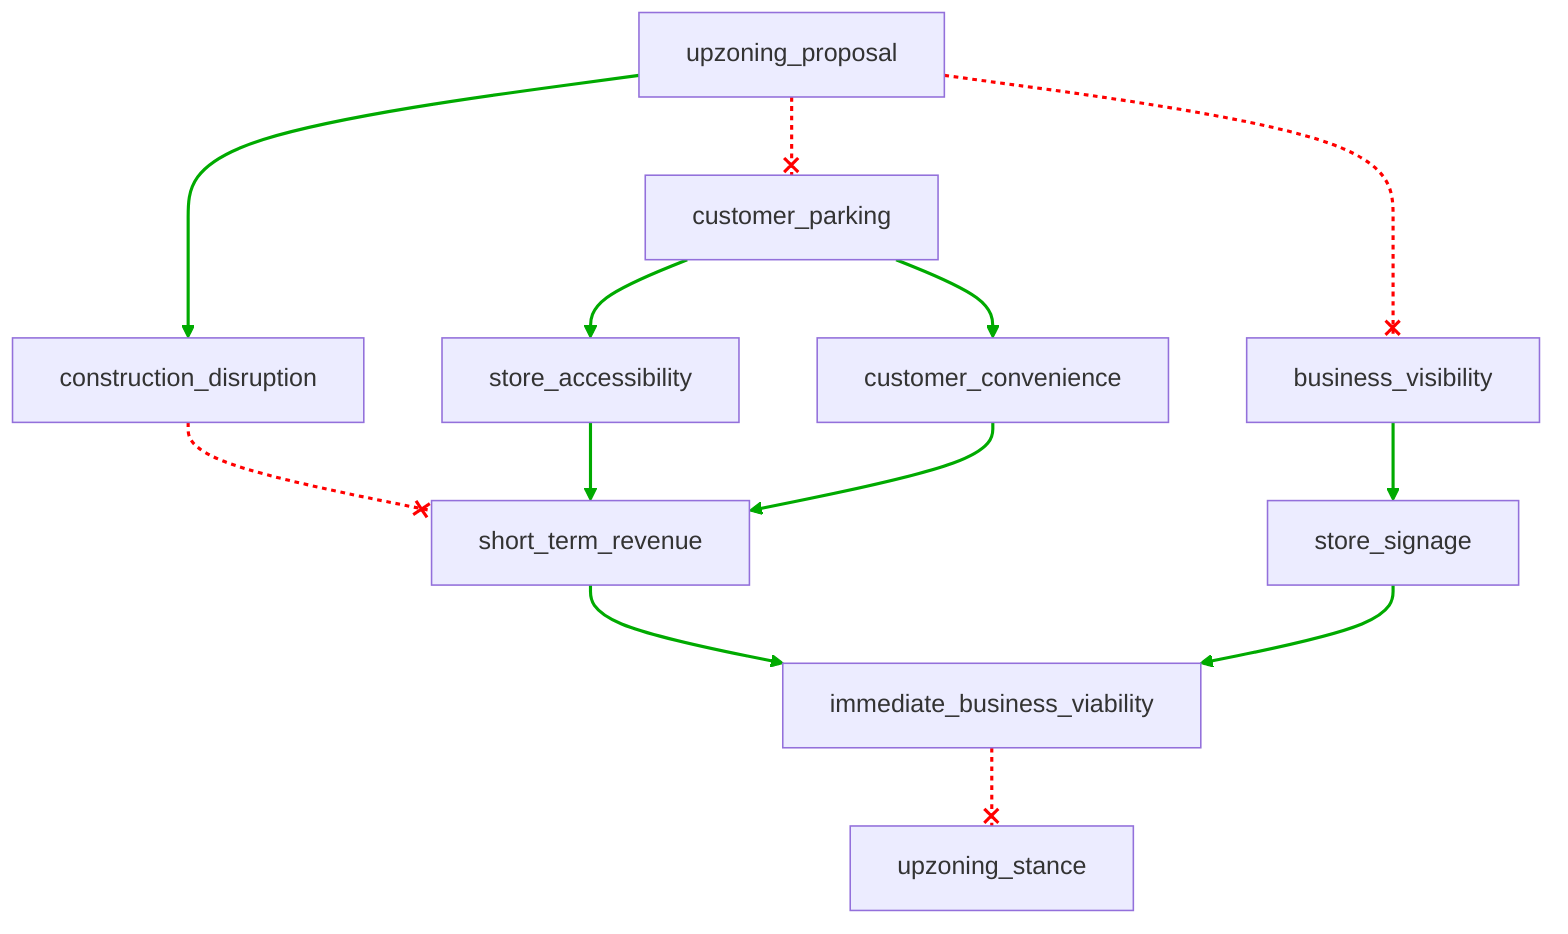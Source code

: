 flowchart TD
    n1[upzoning_proposal]
    n2[customer_parking]
    n3[construction_disruption]
    n4[business_visibility]
    n5[store_accessibility]
    n6[customer_convenience]
    n8[store_signage]
    n7[short_term_revenue]
    n9[immediate_business_viability]
    n10[upzoning_stance]
    n1 --x n2
    n1 --> n3
    n1 --x n4
    n2 --> n5
    n2 --> n6
    n3 --x n7
    n4 --> n8
    n5 --> n7
    n6 --> n7
    n7 --> n9
    n8 --> n9
    n9 --x n10
    linkStyle 0 stroke:#FF0000,stroke-dasharray:3,stroke-width:2px
    linkStyle 1 stroke:#00AA00,stroke-width:2px
    linkStyle 2 stroke:#FF0000,stroke-dasharray:3,stroke-width:2px
    linkStyle 3 stroke:#00AA00,stroke-width:2px
    linkStyle 4 stroke:#00AA00,stroke-width:2px
    linkStyle 5 stroke:#FF0000,stroke-dasharray:3,stroke-width:2px
    linkStyle 6 stroke:#00AA00,stroke-width:2px
    linkStyle 7 stroke:#00AA00,stroke-width:2px
    linkStyle 8 stroke:#00AA00,stroke-width:2px
    linkStyle 9 stroke:#00AA00,stroke-width:2px
    linkStyle 10 stroke:#00AA00,stroke-width:2px
    linkStyle 11 stroke:#FF0000,stroke-dasharray:3,stroke-width:2px